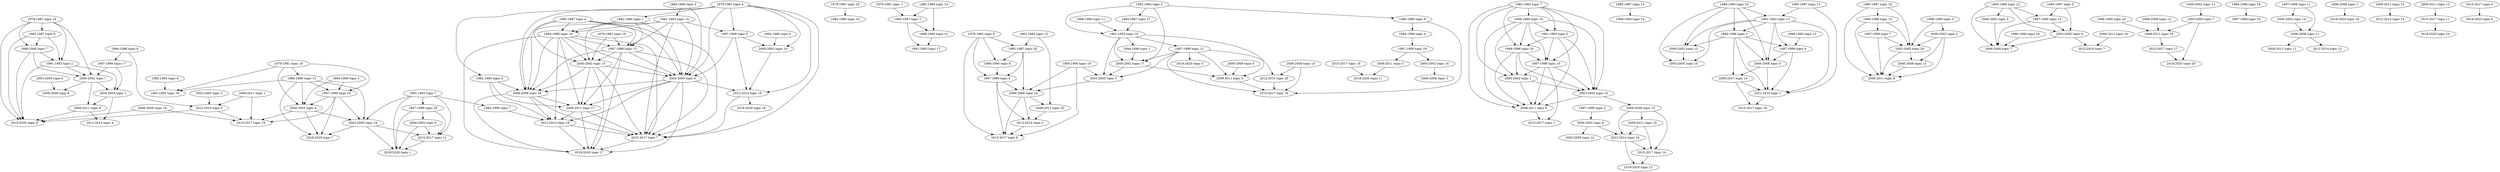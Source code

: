 digraph {
	"1979-1981 topic 4" [label="1979-1981 topic 4"]
	"1979-1981 topic 4" -> "1982-1984 topic 1"
	"1979-1981 topic 4" -> "1982-1984 topic 9"
	"1979-1981 topic 16" [label="1979-1981 topic 16"]
	"1979-1981 topic 16" -> "1982-1984 topic 16"
	"1979-1981 topic 1" [label="1979-1981 topic 1"]
	"1979-1981 topic 1" -> "1985-1987 topic 3"
	"1979-1981 topic 8" [label="1979-1981 topic 8"]
	"1979-1981 topic 8" -> "1985-1987 topic 20"
	"1979-1981 topic 14" [label="1979-1981 topic 14"]
	"1979-1981 topic 14" -> "1985-1987 topic 9"
	"1979-1981 topic 8" -> "1988-1990 topic 8"
	"1979-1981 topic 14" -> "1988-1990 topic 7"
	"1979-1981 topic 18" [label="1979-1981 topic 18"]
	"1979-1981 topic 18" -> "1988-1990 topic 15"
	"1979-1981 topic 14" -> "1991-1993 topic 2"
	"1979-1981 topic 18" -> "1991-1993 topic 16"
	"1979-1981 topic 4" -> "1997-1999 topic 5"
	"1979-1981 topic 8" -> "1997-1999 topic 4"
	"1979-1981 topic 18" -> "1997-1999 topic 19"
	"1979-1981 topic 19" [label="1979-1981 topic 19"]
	"1979-1981 topic 19" -> "1997-1999 topic 13"
	"1979-1981 topic 4" -> "2000-2002 topic 19"
	"1979-1981 topic 14" -> "2000-2002 topic 7"
	"1979-1981 topic 18" -> "2000-2002 topic 4"
	"1979-1981 topic 19" -> "2000-2002 topic 15"
	"1979-1981 topic 4" -> "2003-2005 topic 9"
	"1979-1981 topic 4" -> "2006-2008 topic 18"
	"1979-1981 topic 4" -> "2012-2014 topic 19"
	"1979-1981 topic 4" -> "2015-2017 topic 7"
	"1979-1981 topic 8" -> "2015-2017 topic 8"
	"1979-1981 topic 14" -> "2018-2020 topic 9"
	"1982-1984 topic 2" [label="1982-1984 topic 2"]
	"1982-1984 topic 2" -> "1985-1987 topic 17"
	"1982-1984 topic 12" [label="1982-1984 topic 12"]
	"1982-1984 topic 12" -> "1985-1987 topic 20"
	"1982-1984 topic 14" [label="1982-1984 topic 14"]
	"1982-1984 topic 14" -> "1985-1987 topic 3"
	"1982-1984 topic 2" -> "1988-1990 topic 9"
	"1982-1984 topic 7" [label="1982-1984 topic 7"]
	"1982-1984 topic 7" -> "1988-1990 topic 19"
	"1982-1984 topic 14" -> "1988-1990 topic 12"
	"1982-1984 topic 2" -> "1991-1993 topic 15"
	"1982-1984 topic 6" [label="1982-1984 topic 6"]
	"1982-1984 topic 6" -> "1991-1993 topic 16"
	"1982-1984 topic 7" -> "1991-1993 topic 5"
	"1982-1984 topic 1" [label="1982-1984 topic 1"]
	"1982-1984 topic 1" -> "1994-1996 topic 16"
	"1982-1984 topic 7" -> "1994-1996 topic 20"
	"1982-1984 topic 1" -> "1997-1999 topic 13"
	"1982-1984 topic 7" -> "1997-1999 topic 10"
	"1982-1984 topic 1" -> "2000-2002 topic 15"
	"1982-1984 topic 2" -> "2000-2002 topic 17"
	"1982-1984 topic 7" -> "2000-2002 topic 1"
	"1982-1984 topic 1" -> "2003-2005 topic 9"
	"1982-1984 topic 7" -> "2003-2005 topic 10"
	"1982-1984 topic 9" [label="1982-1984 topic 9"]
	"1982-1984 topic 9" -> "2006-2008 topic 18"
	"1982-1984 topic 7" -> "2009-2011 topic 6"
	"1982-1984 topic 9" -> "2009-2011 topic 17"
	"1982-1984 topic 12" -> "2009-2011 topic 20"
	"1982-1984 topic 9" -> "2012-2014 topic 18"
	"1985-1987 topic 3" [label="1985-1987 topic 3"]
	"1985-1987 topic 3" -> "1988-1990 topic 12"
	"1985-1987 topic 9" [label="1985-1987 topic 9"]
	"1985-1987 topic 9" -> "1988-1990 topic 7"
	"1985-1987 topic 14" [label="1985-1987 topic 14"]
	"1985-1987 topic 14" -> "1988-1990 topic 14"
	"1985-1987 topic 20" [label="1985-1987 topic 20"]
	"1985-1987 topic 20" -> "1988-1990 topic 8"
	"1985-1987 topic 3" -> "1991-1993 topic 17"
	"1985-1987 topic 9" -> "1991-1993 topic 2"
	"1985-1987 topic 13" [label="1985-1987 topic 13"]
	"1985-1987 topic 13" -> "1991-1993 topic 13"
	"1985-1987 topic 17" [label="1985-1987 topic 17"]
	"1985-1987 topic 17" -> "1991-1993 topic 15"
	"1985-1987 topic 4" [label="1985-1987 topic 4"]
	"1985-1987 topic 4" -> "1994-1996 topic 16"
	"1985-1987 topic 18" [label="1985-1987 topic 18"]
	"1985-1987 topic 18" -> "1994-1996 topic 15"
	"1985-1987 topic 4" -> "1997-1999 topic 13"
	"1985-1987 topic 5" [label="1985-1987 topic 5"]
	"1985-1987 topic 5" -> "1997-1999 topic 15"
	"1985-1987 topic 20" -> "1997-1999 topic 4"
	"1985-1987 topic 4" -> "2000-2002 topic 15"
	"1985-1987 topic 4" -> "2003-2005 topic 9"
	"1985-1987 topic 5" -> "2003-2005 topic 4"
	"1985-1987 topic 18" -> "2003-2005 topic 20"
	"1985-1987 topic 4" -> "2006-2008 topic 18"
	"1985-1987 topic 20" -> "2006-2008 topic 14"
	"1985-1987 topic 18" -> "2009-2011 topic 8"
	"1985-1987 topic 13" -> "2012-2014 topic 1"
	"1985-1987 topic 4" -> "2015-2017 topic 7"
	"1985-1987 topic 9" -> "2018-2020 topic 9"
	"1988-1990 topic 3" [label="1988-1990 topic 3"]
	"1988-1990 topic 3" -> "1991-1993 topic 14"
	"1988-1990 topic 7" [label="1988-1990 topic 7"]
	"1988-1990 topic 7" -> "1991-1993 topic 2"
	"1988-1990 topic 10" [label="1988-1990 topic 10"]
	"1988-1990 topic 10" -> "1991-1993 topic 13"
	"1988-1990 topic 11" [label="1988-1990 topic 11"]
	"1988-1990 topic 11" -> "1991-1993 topic 15"
	"1988-1990 topic 12" [label="1988-1990 topic 12"]
	"1988-1990 topic 12" -> "1991-1993 topic 17"
	"1988-1990 topic 15" [label="1988-1990 topic 15"]
	"1988-1990 topic 15" -> "1991-1993 topic 16"
	"1988-1990 topic 19" [label="1988-1990 topic 19"]
	"1988-1990 topic 19" -> "1991-1993 topic 5"
	"1988-1990 topic 9" [label="1988-1990 topic 9"]
	"1988-1990 topic 9" -> "1994-1996 topic 4"
	"1988-1990 topic 10" -> "1994-1996 topic 2"
	"1988-1990 topic 19" -> "1994-1996 topic 20"
	"1988-1990 topic 8" [label="1988-1990 topic 8"]
	"1988-1990 topic 8" -> "1997-1999 topic 4"
	"1988-1990 topic 13" [label="1988-1990 topic 13"]
	"1988-1990 topic 13" -> "1997-1999 topic 9"
	"1988-1990 topic 15" -> "1997-1999 topic 19"
	"1988-1990 topic 19" -> "1997-1999 topic 10"
	"1988-1990 topic 5" [label="1988-1990 topic 5"]
	"1988-1990 topic 5" -> "2000-2002 topic 2"
	"1988-1990 topic 7" -> "2000-2002 topic 7"
	"1988-1990 topic 10" -> "2000-2002 topic 13"
	"1988-1990 topic 15" -> "2000-2002 topic 4"
	"1988-1990 topic 19" -> "2000-2002 topic 1"
	"1988-1990 topic 3" -> "2003-2005 topic 9"
	"1988-1990 topic 5" -> "2003-2005 topic 20"
	"1988-1990 topic 10" -> "2003-2005 topic 16"
	"1988-1990 topic 15" -> "2003-2005 topic 19"
	"1988-1990 topic 19" -> "2003-2005 topic 10"
	"1988-1990 topic 10" -> "2006-2008 topic 5"
	"1988-1990 topic 18" [label="1988-1990 topic 18"]
	"1988-1990 topic 18" -> "2006-2008 topic 7"
	"1988-1990 topic 19" -> "2009-2011 topic 6"
	"1988-1990 topic 20" [label="1988-1990 topic 20"]
	"1988-1990 topic 20" -> "2009-2011 topic 19"
	"1988-1990 topic 9" -> "2015-2017 topic 16"
	"1988-1990 topic 7" -> "2018-2020 topic 9"
	"1988-1990 topic 15" -> "2018-2020 topic 7"
	"1991-1993 topic 5" [label="1991-1993 topic 5"]
	"1991-1993 topic 5" -> "1994-1996 topic 20"
	"1991-1993 topic 7" [label="1991-1993 topic 7"]
	"1991-1993 topic 7" -> "1994-1996 topic 7"
	"1991-1993 topic 13" [label="1991-1993 topic 13"]
	"1991-1993 topic 13" -> "1994-1996 topic 2"
	"1991-1993 topic 14" [label="1991-1993 topic 14"]
	"1991-1993 topic 14" -> "1994-1996 topic 16"
	"1991-1993 topic 15" [label="1991-1993 topic 15"]
	"1991-1993 topic 15" -> "1994-1996 topic 1"
	"1991-1993 topic 5" -> "1997-1999 topic 10"
	"1991-1993 topic 7" -> "1997-1999 topic 20"
	"1991-1993 topic 13" -> "1997-1999 topic 9"
	"1991-1993 topic 14" -> "1997-1999 topic 5"
	"1991-1993 topic 14" -> "1997-1999 topic 13"
	"1991-1993 topic 15" -> "1997-1999 topic 12"
	"1991-1993 topic 2" [label="1991-1993 topic 2"]
	"1991-1993 topic 2" -> "2000-2002 topic 7"
	"1991-1993 topic 13" -> "2000-2002 topic 13"
	"1991-1993 topic 15" -> "2000-2002 topic 17"
	"1991-1993 topic 2" -> "2003-2005 topic 1"
	"1991-1993 topic 5" -> "2003-2005 topic 10"
	"1991-1993 topic 7" -> "2003-2005 topic 19"
	"1991-1993 topic 13" -> "2003-2005 topic 16"
	"1991-1993 topic 14" -> "2003-2005 topic 9"
	"1991-1993 topic 15" -> "2003-2005 topic 5"
	"1991-1993 topic 13" -> "2006-2008 topic 5"
	"1991-1993 topic 14" -> "2006-2008 topic 18"
	"1991-1993 topic 5" -> "2009-2011 topic 6"
	"1991-1993 topic 15" -> "2009-2011 topic 5"
	"1991-1993 topic 13" -> "2012-2014 topic 1"
	"1991-1993 topic 7" -> "2015-2017 topic 13"
	"1991-1993 topic 14" -> "2015-2017 topic 7"
	"1991-1993 topic 2" -> "2018-2020 topic 9"
	"1991-1993 topic 7" -> "2018-2020 topic 1"
	"1994-1996 topic 2" [label="1994-1996 topic 2"]
	"1994-1996 topic 2" -> "1997-1999 topic 9"
	"1994-1996 topic 3" [label="1994-1996 topic 3"]
	"1994-1996 topic 3" -> "1997-1999 topic 19"
	"1994-1996 topic 4" [label="1994-1996 topic 4"]
	"1994-1996 topic 4" -> "1997-1999 topic 18"
	"1994-1996 topic 9" [label="1994-1996 topic 9"]
	"1994-1996 topic 9" -> "1997-1999 topic 17"
	"1994-1996 topic 12" [label="1994-1996 topic 12"]
	"1994-1996 topic 12" -> "1997-1999 topic 15"
	"1994-1996 topic 15" [label="1994-1996 topic 15"]
	"1994-1996 topic 15" -> "1997-1999 topic 7"
	"1994-1996 topic 16" [label="1994-1996 topic 16"]
	"1994-1996 topic 16" -> "1997-1999 topic 13"
	"1994-1996 topic 18" [label="1994-1996 topic 18"]
	"1994-1996 topic 18" -> "1997-1999 topic 16"
	"1994-1996 topic 20" [label="1994-1996 topic 20"]
	"1994-1996 topic 20" -> "1997-1999 topic 10"
	"1994-1996 topic 1" [label="1994-1996 topic 1"]
	"1994-1996 topic 1" -> "2000-2002 topic 17"
	"1994-1996 topic 2" -> "2000-2002 topic 13"
	"1994-1996 topic 3" -> "2000-2002 topic 4"
	"1994-1996 topic 6" [label="1994-1996 topic 6"]
	"1994-1996 topic 6" -> "2000-2002 topic 19"
	"1994-1996 topic 12" -> "2000-2002 topic 3"
	"1994-1996 topic 16" -> "2000-2002 topic 15"
	"1994-1996 topic 20" -> "2000-2002 topic 1"
	"1994-1996 topic 12" -> "2003-2005 topic 4"
	"1994-1996 topic 15" -> "2003-2005 topic 20"
	"1994-1996 topic 16" -> "2003-2005 topic 9"
	"1994-1996 topic 19" [label="1994-1996 topic 19"]
	"1994-1996 topic 19" -> "2003-2005 topic 5"
	"1994-1996 topic 20" -> "2003-2005 topic 10"
	"1994-1996 topic 2" -> "2006-2008 topic 5"
	"1994-1996 topic 12" -> "2006-2008 topic 7"
	"1994-1996 topic 16" -> "2006-2008 topic 18"
	"1994-1996 topic 19" -> "2006-2008 topic 14"
	"1994-1996 topic 2" -> "2009-2011 topic 14"
	"1994-1996 topic 15" -> "2009-2011 topic 8"
	"1994-1996 topic 16" -> "2009-2011 topic 17"
	"1994-1996 topic 20" -> "2009-2011 topic 6"
	"1994-1996 topic 2" -> "2012-2014 topic 1"
	"1994-1996 topic 7" [label="1994-1996 topic 7"]
	"1994-1996 topic 7" -> "2012-2014 topic 18"
	"1994-1996 topic 9" -> "2012-2014 topic 5"
	"1994-1996 topic 16" -> "2012-2014 topic 18"
	"1994-1996 topic 16" -> "2015-2017 topic 7"
	"1994-1996 topic 19" -> "2015-2017 topic 8"
	"1994-1996 topic 16" -> "2018-2020 topic 17"
	"1997-1999 topic 2" [label="1997-1999 topic 2"]
	"1997-1999 topic 2" -> "2000-2002 topic 8"
	"1997-1999 topic 5" [label="1997-1999 topic 5"]
	"1997-1999 topic 5" -> "2000-2002 topic 19"
	"1997-1999 topic 10" [label="1997-1999 topic 10"]
	"1997-1999 topic 10" -> "2000-2002 topic 1"
	"1997-1999 topic 11" [label="1997-1999 topic 11"]
	"1997-1999 topic 11" -> "2000-2002 topic 14"
	"1997-1999 topic 12" [label="1997-1999 topic 12"]
	"1997-1999 topic 12" -> "2000-2002 topic 17"
	"1997-1999 topic 13" [label="1997-1999 topic 13"]
	"1997-1999 topic 13" -> "2000-2002 topic 15"
	"1997-1999 topic 17" [label="1997-1999 topic 17"]
	"1997-1999 topic 17" -> "2000-2002 topic 7"
	"1997-1999 topic 18" [label="1997-1999 topic 18"]
	"1997-1999 topic 18" -> "2000-2002 topic 16"
	"1997-1999 topic 19" [label="1997-1999 topic 19"]
	"1997-1999 topic 19" -> "2000-2002 topic 4"
	"1997-1999 topic 20" [label="1997-1999 topic 20"]
	"1997-1999 topic 20" -> "2000-2002 topic 9"
	"1997-1999 topic 5" -> "2003-2005 topic 9"
	"1997-1999 topic 7" [label="1997-1999 topic 7"]
	"1997-1999 topic 7" -> "2003-2005 topic 20"
	"1997-1999 topic 10" -> "2003-2005 topic 10"
	"1997-1999 topic 12" -> "2003-2005 topic 5"
	"1997-1999 topic 13" -> "2003-2005 topic 9"
	"1997-1999 topic 15" [label="1997-1999 topic 15"]
	"1997-1999 topic 15" -> "2003-2005 topic 4"
	"1997-1999 topic 17" -> "2003-2005 topic 1"
	"1997-1999 topic 19" -> "2003-2005 topic 19"
	"1997-1999 topic 4" [label="1997-1999 topic 4"]
	"1997-1999 topic 4" -> "2006-2008 topic 14"
	"1997-1999 topic 9" [label="1997-1999 topic 9"]
	"1997-1999 topic 9" -> "2006-2008 topic 5"
	"1997-1999 topic 11" -> "2006-2008 topic 11"
	"1997-1999 topic 13" -> "2006-2008 topic 18"
	"1997-1999 topic 15" -> "2006-2008 topic 7"
	"1997-1999 topic 7" -> "2009-2011 topic 8"
	"1997-1999 topic 10" -> "2009-2011 topic 6"
	"1997-1999 topic 12" -> "2009-2011 topic 5"
	"1997-1999 topic 13" -> "2009-2011 topic 17"
	"1997-1999 topic 18" -> "2009-2011 topic 3"
	"1997-1999 topic 4" -> "2012-2014 topic 2"
	"1997-1999 topic 5" -> "2012-2014 topic 19"
	"1997-1999 topic 9" -> "2012-2014 topic 1"
	"1997-1999 topic 12" -> "2012-2014 topic 20"
	"1997-1999 topic 4" -> "2015-2017 topic 8"
	"1997-1999 topic 10" -> "2015-2017 topic 1"
	"1997-1999 topic 12" -> "2015-2017 topic 16"
	"1997-1999 topic 13" -> "2015-2017 topic 7"
	"1997-1999 topic 19" -> "2015-2017 topic 19"
	"1997-1999 topic 20" -> "2015-2017 topic 13"
	"1997-1999 topic 12" -> "2018-2020 topic 5"
	"1997-1999 topic 13" -> "2018-2020 topic 17"
	"1997-1999 topic 19" -> "2018-2020 topic 7"
	"1997-1999 topic 20" -> "2018-2020 topic 1"
	"2000-2002 topic 1" [label="2000-2002 topic 1"]
	"2000-2002 topic 1" -> "2003-2005 topic 10"
	"2000-2002 topic 2" [label="2000-2002 topic 2"]
	"2000-2002 topic 2" -> "2003-2005 topic 20"
	"2000-2002 topic 4" [label="2000-2002 topic 4"]
	"2000-2002 topic 4" -> "2003-2005 topic 19"
	"2000-2002 topic 7" [label="2000-2002 topic 7"]
	"2000-2002 topic 7" -> "2003-2005 topic 1"
	"2000-2002 topic 8" [label="2000-2002 topic 8"]
	"2000-2002 topic 8" -> "2003-2005 topic 12"
	"2000-2002 topic 11" [label="2000-2002 topic 11"]
	"2000-2002 topic 11" -> "2003-2005 topic 7"
	"2000-2002 topic 13" [label="2000-2002 topic 13"]
	"2000-2002 topic 13" -> "2003-2005 topic 16"
	"2000-2002 topic 15" [label="2000-2002 topic 15"]
	"2000-2002 topic 15" -> "2003-2005 topic 9"
	"2000-2002 topic 17" [label="2000-2002 topic 17"]
	"2000-2002 topic 17" -> "2003-2005 topic 5"
	"2000-2002 topic 2" -> "2006-2008 topic 13"
	"2000-2002 topic 3" [label="2000-2002 topic 3"]
	"2000-2002 topic 3" -> "2006-2008 topic 7"
	"2000-2002 topic 7" -> "2006-2008 topic 8"
	"2000-2002 topic 14" [label="2000-2002 topic 14"]
	"2000-2002 topic 14" -> "2006-2008 topic 11"
	"2000-2002 topic 15" -> "2006-2008 topic 18"
	"2000-2002 topic 16" [label="2000-2002 topic 16"]
	"2000-2002 topic 16" -> "2006-2008 topic 3"
	"2000-2002 topic 1" -> "2009-2011 topic 6"
	"2000-2002 topic 2" -> "2009-2011 topic 8"
	"2000-2002 topic 7" -> "2009-2011 topic 9"
	"2000-2002 topic 15" -> "2009-2011 topic 17"
	"2000-2002 topic 17" -> "2009-2011 topic 5"
	"2000-2002 topic 8" -> "2012-2014 topic 10"
	"2000-2002 topic 19" [label="2000-2002 topic 19"]
	"2000-2002 topic 19" -> "2012-2014 topic 19"
	"2000-2002 topic 4" -> "2015-2017 topic 19"
	"2000-2002 topic 9" [label="2000-2002 topic 9"]
	"2000-2002 topic 9" -> "2015-2017 topic 13"
	"2000-2002 topic 15" -> "2015-2017 topic 7"
	"2000-2002 topic 4" -> "2018-2020 topic 7"
	"2000-2002 topic 9" -> "2018-2020 topic 1"
	"2000-2002 topic 15" -> "2018-2020 topic 17"
	"2003-2005 topic 4" [label="2003-2005 topic 4"]
	"2003-2005 topic 4" -> "2006-2008 topic 7"
	"2003-2005 topic 5" [label="2003-2005 topic 5"]
	"2003-2005 topic 5" -> "2006-2008 topic 14"
	"2003-2005 topic 6" [label="2003-2005 topic 6"]
	"2003-2005 topic 6" -> "2006-2008 topic 8"
	"2003-2005 topic 9" [label="2003-2005 topic 9"]
	"2003-2005 topic 9" -> "2006-2008 topic 18"
	"2003-2005 topic 10" [label="2003-2005 topic 10"]
	"2003-2005 topic 10" -> "2006-2008 topic 15"
	"2003-2005 topic 20" [label="2003-2005 topic 20"]
	"2003-2005 topic 20" -> "2006-2008 topic 13"
	"2003-2005 topic 1" [label="2003-2005 topic 1"]
	"2003-2005 topic 1" -> "2009-2011 topic 9"
	"2003-2005 topic 7" [label="2003-2005 topic 7"]
	"2003-2005 topic 7" -> "2009-2011 topic 19"
	"2003-2005 topic 9" -> "2009-2011 topic 17"
	"2003-2005 topic 10" -> "2009-2011 topic 6"
	"2003-2005 topic 20" -> "2009-2011 topic 8"
	"2003-2005 topic 1" -> "2012-2014 topic 4"
	"2003-2005 topic 2" [label="2003-2005 topic 2"]
	"2003-2005 topic 2" -> "2012-2014 topic 5"
	"2003-2005 topic 4" -> "2012-2014 topic 7"
	"2003-2005 topic 9" -> "2012-2014 topic 18"
	"2003-2005 topic 9" -> "2012-2014 topic 19"
	"2003-2005 topic 9" -> "2015-2017 topic 7"
	"2003-2005 topic 19" [label="2003-2005 topic 19"]
	"2003-2005 topic 19" -> "2015-2017 topic 13"
	"2003-2005 topic 7" -> "2018-2020 topic 20"
	"2003-2005 topic 9" -> "2018-2020 topic 17"
	"2003-2005 topic 19" -> "2018-2020 topic 1"
	"2003-2005 topic 19" -> "2018-2020 topic 7"
	"2006-2008 topic 4" [label="2006-2008 topic 4"]
	"2006-2008 topic 4" -> "2009-2011 topic 5"
	"2006-2008 topic 5" [label="2006-2008 topic 5"]
	"2006-2008 topic 5" -> "2009-2011 topic 14"
	"2006-2008 topic 11" [label="2006-2008 topic 11"]
	"2006-2008 topic 11" -> "2009-2011 topic 11"
	"2006-2008 topic 12" [label="2006-2008 topic 12"]
	"2006-2008 topic 12" -> "2009-2011 topic 19"
	"2006-2008 topic 13" [label="2006-2008 topic 13"]
	"2006-2008 topic 13" -> "2009-2011 topic 8"
	"2006-2008 topic 14" [label="2006-2008 topic 14"]
	"2006-2008 topic 14" -> "2009-2011 topic 20"
	"2006-2008 topic 15" [label="2006-2008 topic 15"]
	"2006-2008 topic 15" -> "2009-2011 topic 10"
	"2006-2008 topic 18" [label="2006-2008 topic 18"]
	"2006-2008 topic 18" -> "2009-2011 topic 17"
	"2006-2008 topic 5" -> "2012-2014 topic 1"
	"2006-2008 topic 10" [label="2006-2008 topic 10"]
	"2006-2008 topic 10" -> "2012-2014 topic 20"
	"2006-2008 topic 11" -> "2012-2014 topic 12"
	"2006-2008 topic 14" -> "2012-2014 topic 2"
	"2006-2008 topic 15" -> "2012-2014 topic 10"
	"2006-2008 topic 18" -> "2012-2014 topic 18"
	"2006-2008 topic 10" -> "2015-2017 topic 16"
	"2006-2008 topic 14" -> "2015-2017 topic 8"
	"2006-2008 topic 15" -> "2015-2017 topic 14"
	"2006-2008 topic 18" -> "2015-2017 topic 7"
	"2006-2008 topic 19" [label="2006-2008 topic 19"]
	"2006-2008 topic 19" -> "2015-2017 topic 19"
	"2006-2008 topic 1" [label="2006-2008 topic 1"]
	"2006-2008 topic 1" -> "2018-2020 topic 18"
	"2006-2008 topic 18" -> "2018-2020 topic 17"
	"2006-2008 topic 19" -> "2018-2020 topic 9"
	"2009-2011 topic 1" [label="2009-2011 topic 1"]
	"2009-2011 topic 1" -> "2012-2014 topic 5"
	"2009-2011 topic 9" [label="2009-2011 topic 9"]
	"2009-2011 topic 9" -> "2012-2014 topic 4"
	"2009-2011 topic 10" [label="2009-2011 topic 10"]
	"2009-2011 topic 10" -> "2012-2014 topic 10"
	"2009-2011 topic 14" [label="2009-2011 topic 14"]
	"2009-2011 topic 14" -> "2012-2014 topic 1"
	"2009-2011 topic 15" [label="2009-2011 topic 15"]
	"2009-2011 topic 15" -> "2012-2014 topic 13"
	"2009-2011 topic 16" [label="2009-2011 topic 16"]
	"2009-2011 topic 16" -> "2012-2014 topic 7"
	"2009-2011 topic 17" [label="2009-2011 topic 17"]
	"2009-2011 topic 17" -> "2012-2014 topic 18"
	"2009-2011 topic 20" [label="2009-2011 topic 20"]
	"2009-2011 topic 20" -> "2012-2014 topic 2"
	"2009-2011 topic 1" -> "2015-2017 topic 19"
	"2009-2011 topic 5" [label="2009-2011 topic 5"]
	"2009-2011 topic 5" -> "2015-2017 topic 16"
	"2009-2011 topic 6" [label="2009-2011 topic 6"]
	"2009-2011 topic 6" -> "2015-2017 topic 1"
	"2009-2011 topic 10" -> "2015-2017 topic 14"
	"2009-2011 topic 13" [label="2009-2011 topic 13"]
	"2009-2011 topic 13" -> "2015-2017 topic 11"
	"2009-2011 topic 14" -> "2015-2017 topic 18"
	"2009-2011 topic 17" -> "2015-2017 topic 7"
	"2009-2011 topic 19" [label="2009-2011 topic 19"]
	"2009-2011 topic 19" -> "2015-2017 topic 17"
	"2009-2011 topic 3" [label="2009-2011 topic 3"]
	"2009-2011 topic 3" -> "2018-2020 topic 11"
	"2009-2011 topic 9" -> "2018-2020 topic 9"
	"2009-2011 topic 17" -> "2018-2020 topic 17"
	"2012-2014 topic 1" [label="2012-2014 topic 1"]
	"2012-2014 topic 1" -> "2015-2017 topic 18"
	"2012-2014 topic 2" [label="2012-2014 topic 2"]
	"2012-2014 topic 2" -> "2015-2017 topic 8"
	"2012-2014 topic 5" [label="2012-2014 topic 5"]
	"2012-2014 topic 5" -> "2015-2017 topic 19"
	"2012-2014 topic 10" [label="2012-2014 topic 10"]
	"2012-2014 topic 10" -> "2015-2017 topic 14"
	"2012-2014 topic 18" [label="2012-2014 topic 18"]
	"2012-2014 topic 18" -> "2015-2017 topic 7"
	"2012-2014 topic 19" [label="2012-2014 topic 19"]
	"2012-2014 topic 19" -> "2015-2017 topic 7"
	"2012-2014 topic 20" [label="2012-2014 topic 20"]
	"2012-2014 topic 20" -> "2015-2017 topic 16"
	"2012-2014 topic 5" -> "2018-2020 topic 9"
	"2012-2014 topic 10" -> "2018-2020 topic 12"
	"2012-2014 topic 18" -> "2018-2020 topic 17"
	"2012-2014 topic 19" -> "2018-2020 topic 16"
	"2015-2017 topic 4" [label="2015-2017 topic 4"]
	"2015-2017 topic 4" -> "2018-2020 topic 4"
	"2015-2017 topic 7" [label="2015-2017 topic 7"]
	"2015-2017 topic 7" -> "2018-2020 topic 17"
	"2015-2017 topic 11" [label="2015-2017 topic 11"]
	"2015-2017 topic 11" -> "2018-2020 topic 10"
	"2015-2017 topic 13" [label="2015-2017 topic 13"]
	"2015-2017 topic 13" -> "2018-2020 topic 1"
	"2015-2017 topic 14" [label="2015-2017 topic 14"]
	"2015-2017 topic 14" -> "2018-2020 topic 12"
	"2015-2017 topic 15" [label="2015-2017 topic 15"]
	"2015-2017 topic 15" -> "2018-2020 topic 11"
	"2015-2017 topic 17" [label="2015-2017 topic 17"]
	"2015-2017 topic 17" -> "2018-2020 topic 20"
}
